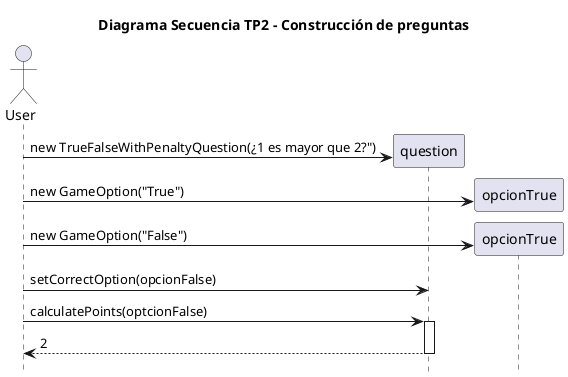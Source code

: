 @startuml

actor User
title Diagrama Secuencia TP2 - Construcción de preguntas
hide footbox

User -> question ** : new TrueFalseWithPenaltyQuestion(¿1 es mayor que 2?")

User -> opcionTrue ** : new GameOption("True")
User -> opcionTrue ** : new GameOption("False")

User -> question : setCorrectOption(opcionFalse)

User ->question : calculatePoints(optcionFalse)
activate question
question --> User : 2
deactivate question

@enduml
